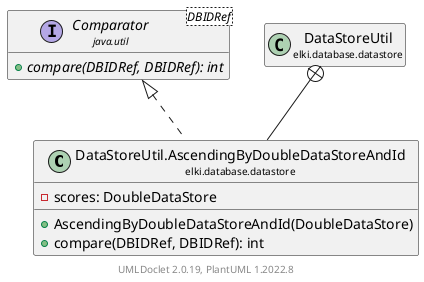 @startuml
    remove .*\.(Instance|Par|Parameterizer|Factory)$
    set namespaceSeparator none
    hide empty fields
    hide empty methods

    class "<size:14>DataStoreUtil.AscendingByDoubleDataStoreAndId\n<size:10>elki.database.datastore" as elki.database.datastore.DataStoreUtil.AscendingByDoubleDataStoreAndId [[DataStoreUtil.AscendingByDoubleDataStoreAndId.html]] {
        -scores: DoubleDataStore
        +AscendingByDoubleDataStoreAndId(DoubleDataStore)
        +compare(DBIDRef, DBIDRef): int
    }

    interface "<size:14>Comparator\n<size:10>java.util" as java.util.Comparator<DBIDRef> {
        {abstract} +compare(DBIDRef, DBIDRef): int
    }
    class "<size:14>DataStoreUtil\n<size:10>elki.database.datastore" as elki.database.datastore.DataStoreUtil [[DataStoreUtil.html]]

    java.util.Comparator <|.. elki.database.datastore.DataStoreUtil.AscendingByDoubleDataStoreAndId
    elki.database.datastore.DataStoreUtil +-- elki.database.datastore.DataStoreUtil.AscendingByDoubleDataStoreAndId

    center footer UMLDoclet 2.0.19, PlantUML 1.2022.8
@enduml
